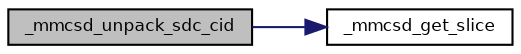 digraph "_mmcsd_unpack_sdc_cid"
{
  bgcolor="transparent";
  edge [fontname="Helvetica",fontsize="8",labelfontname="Helvetica",labelfontsize="8"];
  node [fontname="Helvetica",fontsize="8",shape=record];
  rankdir="LR";
  Node4 [label="_mmcsd_unpack_sdc_cid",height=0.2,width=0.4,color="black", fillcolor="grey75", style="filled", fontcolor="black"];
  Node4 -> Node5 [color="midnightblue",fontsize="8",style="solid",fontname="Helvetica"];
  Node5 [label="_mmcsd_get_slice",height=0.2,width=0.4,color="black",URL="$group___m_m_c_s_d.html#ga88144aba611c42712440a7af1c567eb1",tooltip="Gets a bit field from a words array. "];
}
